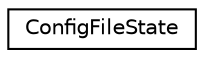 digraph "Graphical Class Hierarchy"
{
 // LATEX_PDF_SIZE
  edge [fontname="Helvetica",fontsize="10",labelfontname="Helvetica",labelfontsize="10"];
  node [fontname="Helvetica",fontsize="10",shape=record];
  rankdir="LR";
  Node0 [label="ConfigFileState",height=0.2,width=0.4,color="black", fillcolor="white", style="filled",URL="$structConfigFileState.html",tooltip=" "];
}
